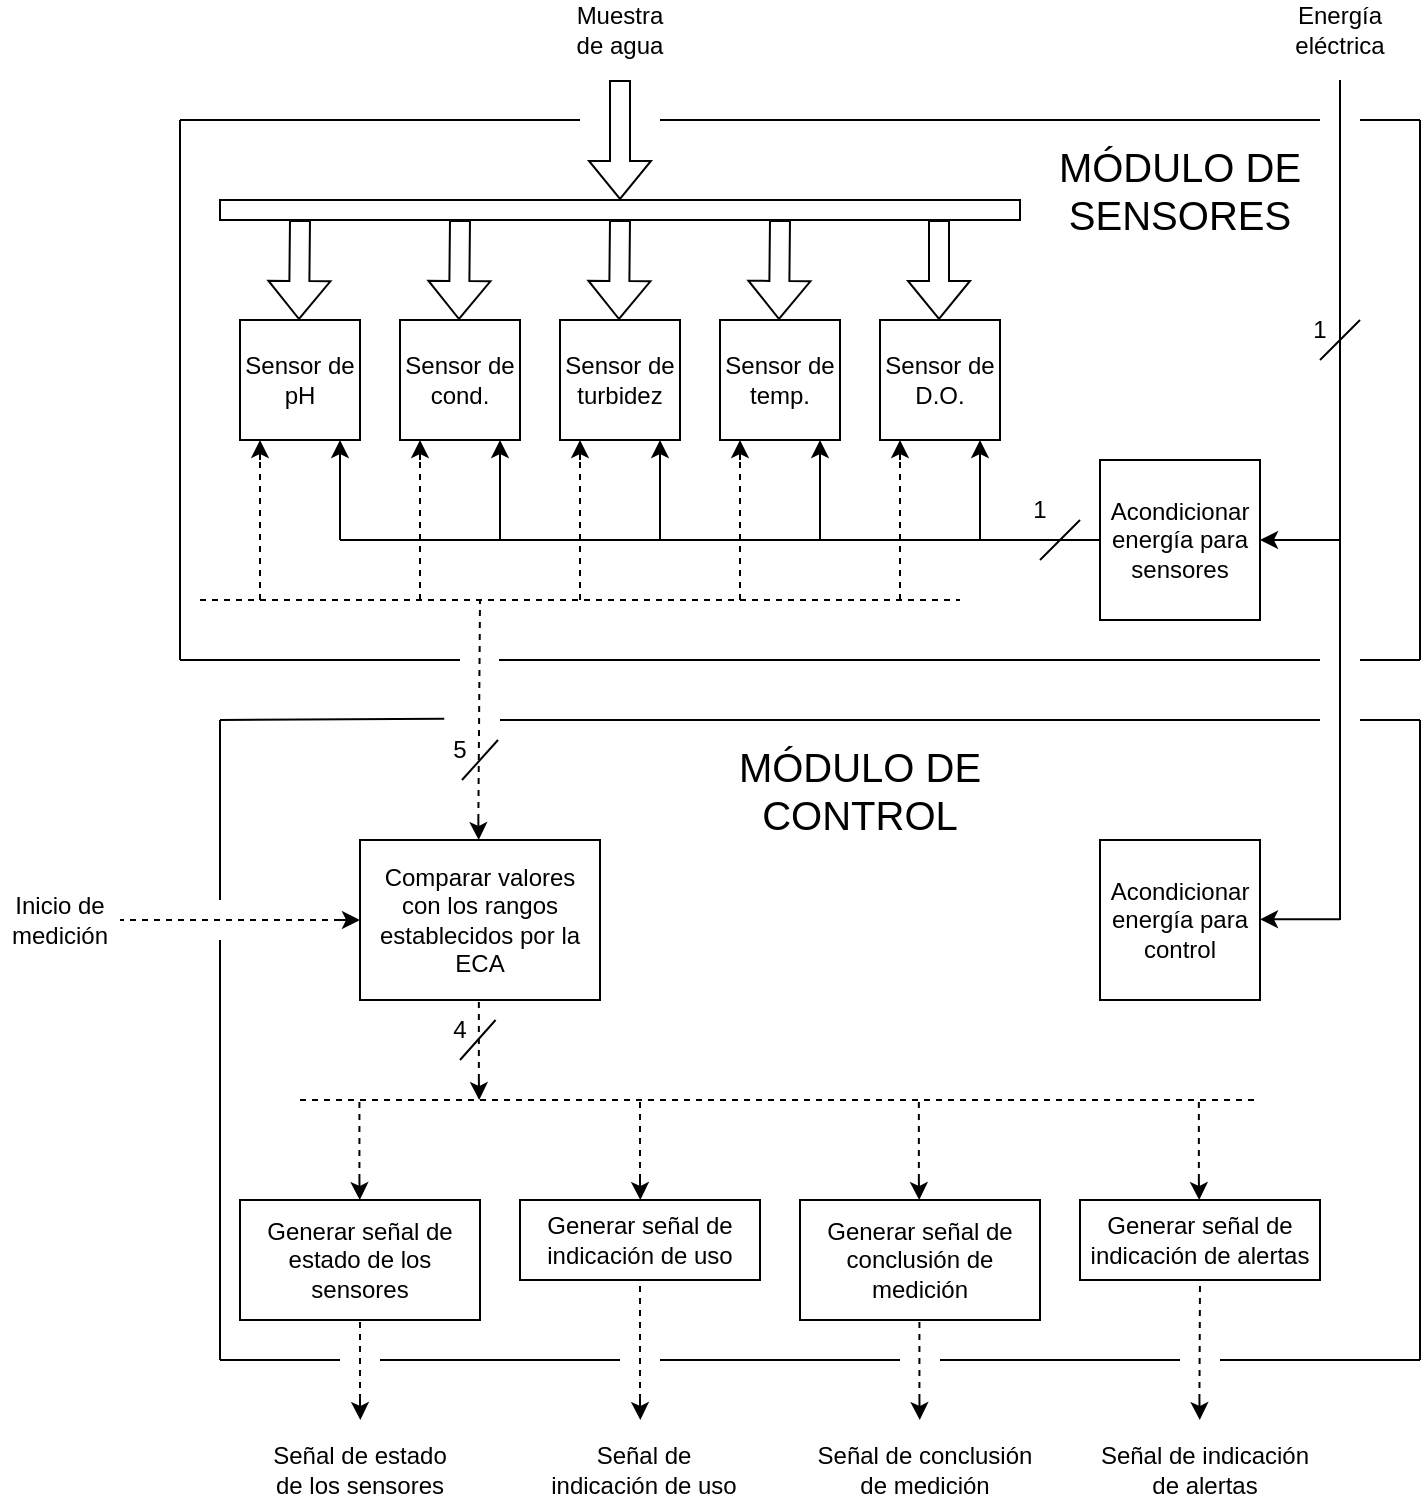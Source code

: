 <mxfile version="28.2.7">
  <diagram name="Página-1" id="l6WPucUEtAvaUsK3TU1e">
    <mxGraphModel dx="1182" dy="655" grid="1" gridSize="10" guides="1" tooltips="1" connect="1" arrows="1" fold="1" page="1" pageScale="1" pageWidth="827" pageHeight="1169" math="0" shadow="0">
      <root>
        <mxCell id="0" />
        <mxCell id="1" parent="0" />
        <mxCell id="EXkHcMcWP5yAgVn_Al8_-1" value="Sensor de pH" style="whiteSpace=wrap;html=1;aspect=fixed;" vertex="1" parent="1">
          <mxGeometry x="170" y="320" width="60" height="60" as="geometry" />
        </mxCell>
        <mxCell id="EXkHcMcWP5yAgVn_Al8_-2" value="Sensor de cond." style="whiteSpace=wrap;html=1;aspect=fixed;" vertex="1" parent="1">
          <mxGeometry x="250" y="320" width="60" height="60" as="geometry" />
        </mxCell>
        <mxCell id="EXkHcMcWP5yAgVn_Al8_-3" value="Sensor de turbidez" style="whiteSpace=wrap;html=1;aspect=fixed;" vertex="1" parent="1">
          <mxGeometry x="330" y="320" width="60" height="60" as="geometry" />
        </mxCell>
        <mxCell id="EXkHcMcWP5yAgVn_Al8_-4" value="Sensor de temp." style="whiteSpace=wrap;html=1;aspect=fixed;" vertex="1" parent="1">
          <mxGeometry x="410" y="320" width="60" height="60" as="geometry" />
        </mxCell>
        <mxCell id="EXkHcMcWP5yAgVn_Al8_-5" value="Sensor de D.O." style="whiteSpace=wrap;html=1;aspect=fixed;" vertex="1" parent="1">
          <mxGeometry x="490" y="320" width="60" height="60" as="geometry" />
        </mxCell>
        <mxCell id="EXkHcMcWP5yAgVn_Al8_-6" value="" style="shape=flexArrow;endArrow=classic;html=1;rounded=0;" edge="1" parent="1">
          <mxGeometry width="50" height="50" relative="1" as="geometry">
            <mxPoint x="200" y="270" as="sourcePoint" />
            <mxPoint x="199.5" y="320" as="targetPoint" />
          </mxGeometry>
        </mxCell>
        <mxCell id="EXkHcMcWP5yAgVn_Al8_-7" value="" style="shape=flexArrow;endArrow=classic;html=1;rounded=0;" edge="1" parent="1">
          <mxGeometry width="50" height="50" relative="1" as="geometry">
            <mxPoint x="280" y="270" as="sourcePoint" />
            <mxPoint x="279.5" y="320" as="targetPoint" />
          </mxGeometry>
        </mxCell>
        <mxCell id="EXkHcMcWP5yAgVn_Al8_-8" value="" style="shape=flexArrow;endArrow=classic;html=1;rounded=0;" edge="1" parent="1">
          <mxGeometry width="50" height="50" relative="1" as="geometry">
            <mxPoint x="360" y="270" as="sourcePoint" />
            <mxPoint x="359.5" y="320" as="targetPoint" />
          </mxGeometry>
        </mxCell>
        <mxCell id="EXkHcMcWP5yAgVn_Al8_-9" value="" style="shape=flexArrow;endArrow=classic;html=1;rounded=0;" edge="1" parent="1">
          <mxGeometry width="50" height="50" relative="1" as="geometry">
            <mxPoint x="440" y="270" as="sourcePoint" />
            <mxPoint x="439.5" y="320" as="targetPoint" />
          </mxGeometry>
        </mxCell>
        <mxCell id="EXkHcMcWP5yAgVn_Al8_-10" value="" style="shape=flexArrow;endArrow=classic;html=1;rounded=0;" edge="1" parent="1">
          <mxGeometry width="50" height="50" relative="1" as="geometry">
            <mxPoint x="519.5" y="270" as="sourcePoint" />
            <mxPoint x="519.5" y="320" as="targetPoint" />
          </mxGeometry>
        </mxCell>
        <mxCell id="EXkHcMcWP5yAgVn_Al8_-11" value="" style="rounded=0;whiteSpace=wrap;html=1;" vertex="1" parent="1">
          <mxGeometry x="160" y="260" width="400" height="10" as="geometry" />
        </mxCell>
        <mxCell id="EXkHcMcWP5yAgVn_Al8_-12" value="" style="endArrow=classic;html=1;rounded=0;" edge="1" parent="1">
          <mxGeometry width="50" height="50" relative="1" as="geometry">
            <mxPoint x="220" y="430" as="sourcePoint" />
            <mxPoint x="220" y="380" as="targetPoint" />
          </mxGeometry>
        </mxCell>
        <mxCell id="EXkHcMcWP5yAgVn_Al8_-13" value="" style="endArrow=classic;html=1;rounded=0;" edge="1" parent="1">
          <mxGeometry width="50" height="50" relative="1" as="geometry">
            <mxPoint x="300" y="430" as="sourcePoint" />
            <mxPoint x="300" y="380" as="targetPoint" />
          </mxGeometry>
        </mxCell>
        <mxCell id="EXkHcMcWP5yAgVn_Al8_-14" value="" style="endArrow=classic;html=1;rounded=0;" edge="1" parent="1">
          <mxGeometry width="50" height="50" relative="1" as="geometry">
            <mxPoint x="380" y="430" as="sourcePoint" />
            <mxPoint x="380" y="380" as="targetPoint" />
          </mxGeometry>
        </mxCell>
        <mxCell id="EXkHcMcWP5yAgVn_Al8_-15" value="" style="endArrow=classic;html=1;rounded=0;" edge="1" parent="1">
          <mxGeometry width="50" height="50" relative="1" as="geometry">
            <mxPoint x="460" y="430" as="sourcePoint" />
            <mxPoint x="460" y="380" as="targetPoint" />
          </mxGeometry>
        </mxCell>
        <mxCell id="EXkHcMcWP5yAgVn_Al8_-16" value="" style="endArrow=classic;html=1;rounded=0;" edge="1" parent="1">
          <mxGeometry width="50" height="50" relative="1" as="geometry">
            <mxPoint x="540" y="430" as="sourcePoint" />
            <mxPoint x="540" y="380" as="targetPoint" />
          </mxGeometry>
        </mxCell>
        <mxCell id="EXkHcMcWP5yAgVn_Al8_-17" value="Acondicionar energía para sensores" style="whiteSpace=wrap;html=1;aspect=fixed;" vertex="1" parent="1">
          <mxGeometry x="600" y="390" width="80" height="80" as="geometry" />
        </mxCell>
        <mxCell id="EXkHcMcWP5yAgVn_Al8_-19" value="" style="endArrow=none;html=1;rounded=0;entryX=0;entryY=0.5;entryDx=0;entryDy=0;" edge="1" parent="1" target="EXkHcMcWP5yAgVn_Al8_-17">
          <mxGeometry width="50" height="50" relative="1" as="geometry">
            <mxPoint x="220" y="430" as="sourcePoint" />
            <mxPoint x="430" y="500" as="targetPoint" />
          </mxGeometry>
        </mxCell>
        <mxCell id="EXkHcMcWP5yAgVn_Al8_-20" value="" style="endArrow=none;html=1;rounded=0;" edge="1" parent="1">
          <mxGeometry width="50" height="50" relative="1" as="geometry">
            <mxPoint x="570" y="440" as="sourcePoint" />
            <mxPoint x="590" y="420" as="targetPoint" />
          </mxGeometry>
        </mxCell>
        <mxCell id="EXkHcMcWP5yAgVn_Al8_-21" value="1" style="text;html=1;whiteSpace=wrap;strokeColor=none;fillColor=none;align=center;verticalAlign=middle;rounded=0;" vertex="1" parent="1">
          <mxGeometry x="540" y="400" width="60" height="30" as="geometry" />
        </mxCell>
        <mxCell id="EXkHcMcWP5yAgVn_Al8_-22" value="" style="endArrow=classic;html=1;rounded=0;" edge="1" parent="1">
          <mxGeometry width="50" height="50" relative="1" as="geometry">
            <mxPoint x="180" y="390" as="sourcePoint" />
            <mxPoint x="180" y="380" as="targetPoint" />
          </mxGeometry>
        </mxCell>
        <mxCell id="EXkHcMcWP5yAgVn_Al8_-24" value="" style="endArrow=classic;html=1;rounded=0;" edge="1" parent="1">
          <mxGeometry width="50" height="50" relative="1" as="geometry">
            <mxPoint x="260" y="390" as="sourcePoint" />
            <mxPoint x="260" y="380" as="targetPoint" />
          </mxGeometry>
        </mxCell>
        <mxCell id="EXkHcMcWP5yAgVn_Al8_-25" value="" style="endArrow=classic;html=1;rounded=0;" edge="1" parent="1">
          <mxGeometry width="50" height="50" relative="1" as="geometry">
            <mxPoint x="340" y="390" as="sourcePoint" />
            <mxPoint x="340" y="380" as="targetPoint" />
          </mxGeometry>
        </mxCell>
        <mxCell id="EXkHcMcWP5yAgVn_Al8_-26" value="" style="endArrow=classic;html=1;rounded=0;" edge="1" parent="1">
          <mxGeometry width="50" height="50" relative="1" as="geometry">
            <mxPoint x="420" y="390" as="sourcePoint" />
            <mxPoint x="420" y="380" as="targetPoint" />
          </mxGeometry>
        </mxCell>
        <mxCell id="EXkHcMcWP5yAgVn_Al8_-27" value="" style="endArrow=classic;html=1;rounded=0;" edge="1" parent="1">
          <mxGeometry width="50" height="50" relative="1" as="geometry">
            <mxPoint x="500" y="390" as="sourcePoint" />
            <mxPoint x="500" y="380" as="targetPoint" />
          </mxGeometry>
        </mxCell>
        <mxCell id="EXkHcMcWP5yAgVn_Al8_-28" value="" style="endArrow=none;dashed=1;html=1;rounded=0;" edge="1" parent="1">
          <mxGeometry width="50" height="50" relative="1" as="geometry">
            <mxPoint x="180" y="460" as="sourcePoint" />
            <mxPoint x="180" y="390" as="targetPoint" />
          </mxGeometry>
        </mxCell>
        <mxCell id="EXkHcMcWP5yAgVn_Al8_-30" value="" style="endArrow=none;dashed=1;html=1;rounded=0;" edge="1" parent="1">
          <mxGeometry width="50" height="50" relative="1" as="geometry">
            <mxPoint x="260" y="460" as="sourcePoint" />
            <mxPoint x="260" y="390" as="targetPoint" />
          </mxGeometry>
        </mxCell>
        <mxCell id="EXkHcMcWP5yAgVn_Al8_-31" value="" style="endArrow=none;dashed=1;html=1;rounded=0;" edge="1" parent="1">
          <mxGeometry width="50" height="50" relative="1" as="geometry">
            <mxPoint x="340" y="460" as="sourcePoint" />
            <mxPoint x="340" y="390" as="targetPoint" />
          </mxGeometry>
        </mxCell>
        <mxCell id="EXkHcMcWP5yAgVn_Al8_-32" value="" style="endArrow=none;dashed=1;html=1;rounded=0;" edge="1" parent="1">
          <mxGeometry width="50" height="50" relative="1" as="geometry">
            <mxPoint x="420" y="460" as="sourcePoint" />
            <mxPoint x="420" y="390" as="targetPoint" />
          </mxGeometry>
        </mxCell>
        <mxCell id="EXkHcMcWP5yAgVn_Al8_-33" value="" style="endArrow=none;dashed=1;html=1;rounded=0;" edge="1" parent="1">
          <mxGeometry width="50" height="50" relative="1" as="geometry">
            <mxPoint x="500" y="460" as="sourcePoint" />
            <mxPoint x="500" y="390" as="targetPoint" />
          </mxGeometry>
        </mxCell>
        <mxCell id="EXkHcMcWP5yAgVn_Al8_-34" value="" style="endArrow=none;dashed=1;html=1;rounded=0;" edge="1" parent="1">
          <mxGeometry width="50" height="50" relative="1" as="geometry">
            <mxPoint x="150" y="460" as="sourcePoint" />
            <mxPoint x="530" y="460" as="targetPoint" />
          </mxGeometry>
        </mxCell>
        <mxCell id="EXkHcMcWP5yAgVn_Al8_-36" value="&lt;div style=&quot;&quot;&gt;&lt;span style=&quot;background-color: transparent; color: light-dark(rgb(0, 0, 0), rgb(255, 255, 255));&quot;&gt;Comparar valores con los rangos establecidos por la ECA&lt;/span&gt;&lt;/div&gt;" style="rounded=0;whiteSpace=wrap;html=1;align=center;" vertex="1" parent="1">
          <mxGeometry x="230" y="580" width="120" height="80" as="geometry" />
        </mxCell>
        <mxCell id="EXkHcMcWP5yAgVn_Al8_-43" value="Generar señal de indicación de uso" style="rounded=0;whiteSpace=wrap;html=1;" vertex="1" parent="1">
          <mxGeometry x="310" y="760" width="120" height="40" as="geometry" />
        </mxCell>
        <mxCell id="EXkHcMcWP5yAgVn_Al8_-45" value="Generar señal de conclusión de medición" style="rounded=0;whiteSpace=wrap;html=1;" vertex="1" parent="1">
          <mxGeometry x="450" y="760" width="120" height="60" as="geometry" />
        </mxCell>
        <mxCell id="EXkHcMcWP5yAgVn_Al8_-46" value="Generar señal de indicación de alertas" style="rounded=0;whiteSpace=wrap;html=1;" vertex="1" parent="1">
          <mxGeometry x="590" y="760" width="120" height="40" as="geometry" />
        </mxCell>
        <mxCell id="EXkHcMcWP5yAgVn_Al8_-47" value="Generar señal de estado de los sensores" style="rounded=0;whiteSpace=wrap;html=1;" vertex="1" parent="1">
          <mxGeometry x="170" y="760" width="120" height="60" as="geometry" />
        </mxCell>
        <mxCell id="EXkHcMcWP5yAgVn_Al8_-69" value="4" style="text;html=1;whiteSpace=wrap;strokeColor=none;fillColor=none;align=center;verticalAlign=middle;rounded=0;" vertex="1" parent="1">
          <mxGeometry x="250" y="660" width="60" height="30" as="geometry" />
        </mxCell>
        <mxCell id="EXkHcMcWP5yAgVn_Al8_-70" value="" style="endArrow=none;html=1;rounded=0;entryX=0.815;entryY=1;entryDx=0;entryDy=0;entryPerimeter=0;" edge="1" parent="1">
          <mxGeometry width="50" height="50" relative="1" as="geometry">
            <mxPoint x="280" y="690" as="sourcePoint" />
            <mxPoint x="297.8" y="670" as="targetPoint" />
          </mxGeometry>
        </mxCell>
        <mxCell id="EXkHcMcWP5yAgVn_Al8_-81" value="" style="shape=flexArrow;endArrow=classic;html=1;rounded=0;entryX=0.5;entryY=0;entryDx=0;entryDy=0;" edge="1" parent="1" target="EXkHcMcWP5yAgVn_Al8_-11">
          <mxGeometry width="50" height="50" relative="1" as="geometry">
            <mxPoint x="360" y="200" as="sourcePoint" />
            <mxPoint x="400" y="410" as="targetPoint" />
          </mxGeometry>
        </mxCell>
        <mxCell id="EXkHcMcWP5yAgVn_Al8_-82" value="Muestra de agua" style="text;html=1;whiteSpace=wrap;strokeColor=none;fillColor=none;align=center;verticalAlign=middle;rounded=0;" vertex="1" parent="1">
          <mxGeometry x="330" y="160" width="60" height="30" as="geometry" />
        </mxCell>
        <mxCell id="EXkHcMcWP5yAgVn_Al8_-83" value="" style="endArrow=classic;html=1;rounded=0;entryX=1;entryY=0.5;entryDx=0;entryDy=0;" edge="1" parent="1" target="EXkHcMcWP5yAgVn_Al8_-17">
          <mxGeometry width="50" height="50" relative="1" as="geometry">
            <mxPoint x="720" y="430" as="sourcePoint" />
            <mxPoint x="680" y="435.0" as="targetPoint" />
          </mxGeometry>
        </mxCell>
        <mxCell id="EXkHcMcWP5yAgVn_Al8_-84" value="Energía eléctrica" style="text;html=1;whiteSpace=wrap;strokeColor=none;fillColor=none;align=center;verticalAlign=middle;rounded=0;" vertex="1" parent="1">
          <mxGeometry x="690" y="160" width="60" height="30" as="geometry" />
        </mxCell>
        <mxCell id="EXkHcMcWP5yAgVn_Al8_-86" value="Acondicionar energía para control" style="whiteSpace=wrap;html=1;aspect=fixed;" vertex="1" parent="1">
          <mxGeometry x="600" y="580" width="80" height="80" as="geometry" />
        </mxCell>
        <mxCell id="EXkHcMcWP5yAgVn_Al8_-88" value="" style="endArrow=none;html=1;rounded=0;" edge="1" parent="1">
          <mxGeometry width="50" height="50" relative="1" as="geometry">
            <mxPoint x="720" y="620" as="sourcePoint" />
            <mxPoint x="720" y="200" as="targetPoint" />
          </mxGeometry>
        </mxCell>
        <mxCell id="EXkHcMcWP5yAgVn_Al8_-98" value="" style="endArrow=classic;html=1;rounded=0;" edge="1" parent="1">
          <mxGeometry width="50" height="50" relative="1" as="geometry">
            <mxPoint x="229.71" y="750" as="sourcePoint" />
            <mxPoint x="229.88" y="760" as="targetPoint" />
          </mxGeometry>
        </mxCell>
        <mxCell id="EXkHcMcWP5yAgVn_Al8_-99" value="" style="endArrow=none;dashed=1;html=1;rounded=0;" edge="1" parent="1">
          <mxGeometry width="50" height="50" relative="1" as="geometry">
            <mxPoint x="229.71" y="750" as="sourcePoint" />
            <mxPoint x="229.71" y="710" as="targetPoint" />
          </mxGeometry>
        </mxCell>
        <mxCell id="EXkHcMcWP5yAgVn_Al8_-100" value="" style="endArrow=classic;html=1;rounded=0;" edge="1" parent="1">
          <mxGeometry width="50" height="50" relative="1" as="geometry">
            <mxPoint x="370" y="750" as="sourcePoint" />
            <mxPoint x="370.17" y="760" as="targetPoint" />
          </mxGeometry>
        </mxCell>
        <mxCell id="EXkHcMcWP5yAgVn_Al8_-101" value="" style="endArrow=none;dashed=1;html=1;rounded=0;" edge="1" parent="1">
          <mxGeometry width="50" height="50" relative="1" as="geometry">
            <mxPoint x="370" y="750" as="sourcePoint" />
            <mxPoint x="370" y="710" as="targetPoint" />
          </mxGeometry>
        </mxCell>
        <mxCell id="EXkHcMcWP5yAgVn_Al8_-102" value="" style="endArrow=classic;html=1;rounded=0;" edge="1" parent="1">
          <mxGeometry width="50" height="50" relative="1" as="geometry">
            <mxPoint x="509.43" y="750" as="sourcePoint" />
            <mxPoint x="509.6" y="760" as="targetPoint" />
          </mxGeometry>
        </mxCell>
        <mxCell id="EXkHcMcWP5yAgVn_Al8_-103" value="" style="endArrow=none;dashed=1;html=1;rounded=0;" edge="1" parent="1">
          <mxGeometry width="50" height="50" relative="1" as="geometry">
            <mxPoint x="509.43" y="750" as="sourcePoint" />
            <mxPoint x="509.43" y="710" as="targetPoint" />
          </mxGeometry>
        </mxCell>
        <mxCell id="EXkHcMcWP5yAgVn_Al8_-104" value="" style="endArrow=classic;html=1;rounded=0;" edge="1" parent="1">
          <mxGeometry width="50" height="50" relative="1" as="geometry">
            <mxPoint x="649.43" y="750" as="sourcePoint" />
            <mxPoint x="649.6" y="760" as="targetPoint" />
          </mxGeometry>
        </mxCell>
        <mxCell id="EXkHcMcWP5yAgVn_Al8_-105" value="" style="endArrow=none;dashed=1;html=1;rounded=0;" edge="1" parent="1">
          <mxGeometry width="50" height="50" relative="1" as="geometry">
            <mxPoint x="649.43" y="750" as="sourcePoint" />
            <mxPoint x="649.43" y="710" as="targetPoint" />
          </mxGeometry>
        </mxCell>
        <mxCell id="EXkHcMcWP5yAgVn_Al8_-106" value="" style="endArrow=none;dashed=1;html=1;rounded=0;" edge="1" parent="1">
          <mxGeometry width="50" height="50" relative="1" as="geometry">
            <mxPoint x="200" y="710" as="sourcePoint" />
            <mxPoint x="680" y="710" as="targetPoint" />
          </mxGeometry>
        </mxCell>
        <mxCell id="EXkHcMcWP5yAgVn_Al8_-107" value="" style="endArrow=classic;html=1;rounded=0;" edge="1" parent="1">
          <mxGeometry width="50" height="50" relative="1" as="geometry">
            <mxPoint x="289.43" y="700" as="sourcePoint" />
            <mxPoint x="289.6" y="710" as="targetPoint" />
          </mxGeometry>
        </mxCell>
        <mxCell id="EXkHcMcWP5yAgVn_Al8_-108" value="" style="endArrow=none;dashed=1;html=1;rounded=0;" edge="1" parent="1">
          <mxGeometry width="50" height="50" relative="1" as="geometry">
            <mxPoint x="289.43" y="700" as="sourcePoint" />
            <mxPoint x="289.43" y="660" as="targetPoint" />
          </mxGeometry>
        </mxCell>
        <mxCell id="EXkHcMcWP5yAgVn_Al8_-111" value="" style="endArrow=classic;html=1;rounded=0;" edge="1" parent="1">
          <mxGeometry width="50" height="50" relative="1" as="geometry">
            <mxPoint x="289.17" y="570" as="sourcePoint" />
            <mxPoint x="289.34" y="580" as="targetPoint" />
          </mxGeometry>
        </mxCell>
        <mxCell id="EXkHcMcWP5yAgVn_Al8_-112" value="" style="endArrow=none;dashed=1;html=1;rounded=0;" edge="1" parent="1">
          <mxGeometry width="50" height="50" relative="1" as="geometry">
            <mxPoint x="289.17" y="570" as="sourcePoint" />
            <mxPoint x="290" y="460" as="targetPoint" />
          </mxGeometry>
        </mxCell>
        <mxCell id="EXkHcMcWP5yAgVn_Al8_-114" value="" style="endArrow=classic;html=1;rounded=0;entryX=1;entryY=0.5;entryDx=0;entryDy=0;" edge="1" parent="1">
          <mxGeometry width="50" height="50" relative="1" as="geometry">
            <mxPoint x="720" y="619.66" as="sourcePoint" />
            <mxPoint x="680" y="619.66" as="targetPoint" />
          </mxGeometry>
        </mxCell>
        <mxCell id="EXkHcMcWP5yAgVn_Al8_-115" value="" style="endArrow=none;html=1;rounded=0;" edge="1" parent="1">
          <mxGeometry width="50" height="50" relative="1" as="geometry">
            <mxPoint x="281" y="550" as="sourcePoint" />
            <mxPoint x="299" y="530" as="targetPoint" />
          </mxGeometry>
        </mxCell>
        <mxCell id="EXkHcMcWP5yAgVn_Al8_-117" value="5" style="text;html=1;whiteSpace=wrap;strokeColor=none;fillColor=none;align=center;verticalAlign=middle;rounded=0;" vertex="1" parent="1">
          <mxGeometry x="250" y="520" width="60" height="30" as="geometry" />
        </mxCell>
        <mxCell id="EXkHcMcWP5yAgVn_Al8_-118" value="" style="endArrow=none;html=1;rounded=0;" edge="1" parent="1">
          <mxGeometry width="50" height="50" relative="1" as="geometry">
            <mxPoint x="710" y="340" as="sourcePoint" />
            <mxPoint x="730" y="320" as="targetPoint" />
          </mxGeometry>
        </mxCell>
        <mxCell id="EXkHcMcWP5yAgVn_Al8_-119" value="1" style="text;html=1;whiteSpace=wrap;strokeColor=none;fillColor=none;align=center;verticalAlign=middle;rounded=0;" vertex="1" parent="1">
          <mxGeometry x="680" y="310" width="60" height="30" as="geometry" />
        </mxCell>
        <mxCell id="EXkHcMcWP5yAgVn_Al8_-120" value="" style="endArrow=classic;html=1;rounded=0;" edge="1" parent="1">
          <mxGeometry width="50" height="50" relative="1" as="geometry">
            <mxPoint x="230" y="860" as="sourcePoint" />
            <mxPoint x="230.17" y="870" as="targetPoint" />
          </mxGeometry>
        </mxCell>
        <mxCell id="EXkHcMcWP5yAgVn_Al8_-121" value="" style="endArrow=none;dashed=1;html=1;rounded=0;" edge="1" parent="1">
          <mxGeometry width="50" height="50" relative="1" as="geometry">
            <mxPoint x="230" y="860" as="sourcePoint" />
            <mxPoint x="230" y="820" as="targetPoint" />
          </mxGeometry>
        </mxCell>
        <mxCell id="EXkHcMcWP5yAgVn_Al8_-124" value="" style="endArrow=classic;html=1;rounded=0;" edge="1" parent="1">
          <mxGeometry width="50" height="50" relative="1" as="geometry">
            <mxPoint x="370" y="860" as="sourcePoint" />
            <mxPoint x="370.17" y="870" as="targetPoint" />
          </mxGeometry>
        </mxCell>
        <mxCell id="EXkHcMcWP5yAgVn_Al8_-125" value="" style="endArrow=none;dashed=1;html=1;rounded=0;entryX=0.5;entryY=1;entryDx=0;entryDy=0;" edge="1" parent="1" target="EXkHcMcWP5yAgVn_Al8_-43">
          <mxGeometry width="50" height="50" relative="1" as="geometry">
            <mxPoint x="370" y="860" as="sourcePoint" />
            <mxPoint x="370" y="820" as="targetPoint" />
          </mxGeometry>
        </mxCell>
        <mxCell id="EXkHcMcWP5yAgVn_Al8_-126" value="" style="endArrow=classic;html=1;rounded=0;" edge="1" parent="1">
          <mxGeometry width="50" height="50" relative="1" as="geometry">
            <mxPoint x="509.71" y="860" as="sourcePoint" />
            <mxPoint x="509.88" y="870" as="targetPoint" />
          </mxGeometry>
        </mxCell>
        <mxCell id="EXkHcMcWP5yAgVn_Al8_-127" value="" style="endArrow=none;dashed=1;html=1;rounded=0;" edge="1" parent="1">
          <mxGeometry width="50" height="50" relative="1" as="geometry">
            <mxPoint x="509.71" y="860" as="sourcePoint" />
            <mxPoint x="509.71" y="820" as="targetPoint" />
          </mxGeometry>
        </mxCell>
        <mxCell id="EXkHcMcWP5yAgVn_Al8_-128" value="" style="endArrow=classic;html=1;rounded=0;" edge="1" parent="1">
          <mxGeometry width="50" height="50" relative="1" as="geometry">
            <mxPoint x="649.71" y="860" as="sourcePoint" />
            <mxPoint x="649.88" y="870" as="targetPoint" />
          </mxGeometry>
        </mxCell>
        <mxCell id="EXkHcMcWP5yAgVn_Al8_-129" value="" style="endArrow=none;dashed=1;html=1;rounded=0;entryX=0.5;entryY=1;entryDx=0;entryDy=0;" edge="1" parent="1" target="EXkHcMcWP5yAgVn_Al8_-46">
          <mxGeometry width="50" height="50" relative="1" as="geometry">
            <mxPoint x="649.71" y="860" as="sourcePoint" />
            <mxPoint x="649.71" y="820" as="targetPoint" />
          </mxGeometry>
        </mxCell>
        <mxCell id="EXkHcMcWP5yAgVn_Al8_-130" value="" style="endArrow=classic;html=1;rounded=0;entryX=0;entryY=0.5;entryDx=0;entryDy=0;" edge="1" parent="1" target="EXkHcMcWP5yAgVn_Al8_-36">
          <mxGeometry width="50" height="50" relative="1" as="geometry">
            <mxPoint x="220" y="620" as="sourcePoint" />
            <mxPoint x="500" y="580" as="targetPoint" />
          </mxGeometry>
        </mxCell>
        <mxCell id="EXkHcMcWP5yAgVn_Al8_-131" value="" style="endArrow=none;dashed=1;html=1;rounded=0;entryX=1;entryY=0.5;entryDx=0;entryDy=0;" edge="1" parent="1" target="EXkHcMcWP5yAgVn_Al8_-132">
          <mxGeometry width="50" height="50" relative="1" as="geometry">
            <mxPoint x="220" y="620" as="sourcePoint" />
            <mxPoint x="140" y="620" as="targetPoint" />
          </mxGeometry>
        </mxCell>
        <mxCell id="EXkHcMcWP5yAgVn_Al8_-132" value="Inicio de medición" style="text;html=1;whiteSpace=wrap;strokeColor=none;fillColor=none;align=center;verticalAlign=middle;rounded=0;" vertex="1" parent="1">
          <mxGeometry x="50" y="605" width="60" height="30" as="geometry" />
        </mxCell>
        <mxCell id="EXkHcMcWP5yAgVn_Al8_-135" value="Señal de estado de los sensores" style="text;html=1;whiteSpace=wrap;strokeColor=none;fillColor=none;align=center;verticalAlign=middle;rounded=0;" vertex="1" parent="1">
          <mxGeometry x="185" y="880" width="90" height="30" as="geometry" />
        </mxCell>
        <mxCell id="EXkHcMcWP5yAgVn_Al8_-137" value="Señal de indicación de uso" style="text;html=1;whiteSpace=wrap;strokeColor=none;fillColor=none;align=center;verticalAlign=middle;rounded=0;" vertex="1" parent="1">
          <mxGeometry x="324" y="880" width="96" height="30" as="geometry" />
        </mxCell>
        <mxCell id="EXkHcMcWP5yAgVn_Al8_-138" value="Señal de conclusión de medición" style="text;html=1;whiteSpace=wrap;strokeColor=none;fillColor=none;align=center;verticalAlign=middle;rounded=0;" vertex="1" parent="1">
          <mxGeometry x="455" y="880" width="115" height="30" as="geometry" />
        </mxCell>
        <mxCell id="EXkHcMcWP5yAgVn_Al8_-139" value="Señal de indicación de alertas" style="text;html=1;whiteSpace=wrap;strokeColor=none;fillColor=none;align=center;verticalAlign=middle;rounded=0;" vertex="1" parent="1">
          <mxGeometry x="595" y="880" width="115" height="30" as="geometry" />
        </mxCell>
        <mxCell id="EXkHcMcWP5yAgVn_Al8_-142" value="" style="endArrow=none;html=1;rounded=0;" edge="1" parent="1">
          <mxGeometry width="50" height="50" relative="1" as="geometry">
            <mxPoint x="160" y="840" as="sourcePoint" />
            <mxPoint x="220" y="840" as="targetPoint" />
          </mxGeometry>
        </mxCell>
        <mxCell id="EXkHcMcWP5yAgVn_Al8_-143" value="" style="endArrow=none;html=1;rounded=0;" edge="1" parent="1">
          <mxGeometry width="50" height="50" relative="1" as="geometry">
            <mxPoint x="160" y="630" as="sourcePoint" />
            <mxPoint x="160" y="840" as="targetPoint" />
          </mxGeometry>
        </mxCell>
        <mxCell id="EXkHcMcWP5yAgVn_Al8_-144" value="" style="endArrow=none;html=1;rounded=0;" edge="1" parent="1">
          <mxGeometry width="50" height="50" relative="1" as="geometry">
            <mxPoint x="300" y="520" as="sourcePoint" />
            <mxPoint x="710" y="520" as="targetPoint" />
          </mxGeometry>
        </mxCell>
        <mxCell id="EXkHcMcWP5yAgVn_Al8_-145" value="" style="endArrow=none;html=1;rounded=0;" edge="1" parent="1">
          <mxGeometry width="50" height="50" relative="1" as="geometry">
            <mxPoint x="760" y="520" as="sourcePoint" />
            <mxPoint x="760" y="840" as="targetPoint" />
          </mxGeometry>
        </mxCell>
        <mxCell id="EXkHcMcWP5yAgVn_Al8_-146" value="" style="endArrow=none;html=1;rounded=0;" edge="1" parent="1">
          <mxGeometry width="50" height="50" relative="1" as="geometry">
            <mxPoint x="730" y="520" as="sourcePoint" />
            <mxPoint x="760" y="520" as="targetPoint" />
          </mxGeometry>
        </mxCell>
        <mxCell id="EXkHcMcWP5yAgVn_Al8_-147" value="" style="endArrow=none;html=1;rounded=0;entryX=0.369;entryY=-0.022;entryDx=0;entryDy=0;entryPerimeter=0;" edge="1" parent="1" target="EXkHcMcWP5yAgVn_Al8_-117">
          <mxGeometry width="50" height="50" relative="1" as="geometry">
            <mxPoint x="160" y="520" as="sourcePoint" />
            <mxPoint x="190" y="520" as="targetPoint" />
          </mxGeometry>
        </mxCell>
        <mxCell id="EXkHcMcWP5yAgVn_Al8_-148" value="" style="endArrow=none;html=1;rounded=0;" edge="1" parent="1">
          <mxGeometry width="50" height="50" relative="1" as="geometry">
            <mxPoint x="160" y="520" as="sourcePoint" />
            <mxPoint x="160" y="610" as="targetPoint" />
          </mxGeometry>
        </mxCell>
        <mxCell id="EXkHcMcWP5yAgVn_Al8_-149" value="" style="endArrow=none;html=1;rounded=0;" edge="1" parent="1">
          <mxGeometry width="50" height="50" relative="1" as="geometry">
            <mxPoint x="240" y="840" as="sourcePoint" />
            <mxPoint x="360" y="840" as="targetPoint" />
          </mxGeometry>
        </mxCell>
        <mxCell id="EXkHcMcWP5yAgVn_Al8_-150" value="" style="endArrow=none;html=1;rounded=0;" edge="1" parent="1">
          <mxGeometry width="50" height="50" relative="1" as="geometry">
            <mxPoint x="380" y="840" as="sourcePoint" />
            <mxPoint x="500" y="840" as="targetPoint" />
          </mxGeometry>
        </mxCell>
        <mxCell id="EXkHcMcWP5yAgVn_Al8_-151" value="" style="endArrow=none;html=1;rounded=0;" edge="1" parent="1">
          <mxGeometry width="50" height="50" relative="1" as="geometry">
            <mxPoint x="520" y="840" as="sourcePoint" />
            <mxPoint x="640" y="840" as="targetPoint" />
          </mxGeometry>
        </mxCell>
        <mxCell id="EXkHcMcWP5yAgVn_Al8_-152" value="" style="endArrow=none;html=1;rounded=0;" edge="1" parent="1">
          <mxGeometry width="50" height="50" relative="1" as="geometry">
            <mxPoint x="660" y="840" as="sourcePoint" />
            <mxPoint x="760" y="840" as="targetPoint" />
          </mxGeometry>
        </mxCell>
        <mxCell id="EXkHcMcWP5yAgVn_Al8_-153" value="" style="endArrow=none;html=1;rounded=0;" edge="1" parent="1">
          <mxGeometry width="50" height="50" relative="1" as="geometry">
            <mxPoint x="140" y="490" as="sourcePoint" />
            <mxPoint x="280" y="490" as="targetPoint" />
          </mxGeometry>
        </mxCell>
        <mxCell id="EXkHcMcWP5yAgVn_Al8_-154" value="" style="endArrow=none;html=1;rounded=0;" edge="1" parent="1">
          <mxGeometry width="50" height="50" relative="1" as="geometry">
            <mxPoint x="299.5" y="490" as="sourcePoint" />
            <mxPoint x="710" y="490" as="targetPoint" />
          </mxGeometry>
        </mxCell>
        <mxCell id="EXkHcMcWP5yAgVn_Al8_-155" value="" style="endArrow=none;html=1;rounded=0;" edge="1" parent="1">
          <mxGeometry width="50" height="50" relative="1" as="geometry">
            <mxPoint x="140" y="220" as="sourcePoint" />
            <mxPoint x="140" y="490" as="targetPoint" />
          </mxGeometry>
        </mxCell>
        <mxCell id="EXkHcMcWP5yAgVn_Al8_-156" value="" style="endArrow=none;html=1;rounded=0;" edge="1" parent="1">
          <mxGeometry width="50" height="50" relative="1" as="geometry">
            <mxPoint x="140" y="220" as="sourcePoint" />
            <mxPoint x="340" y="220" as="targetPoint" />
          </mxGeometry>
        </mxCell>
        <mxCell id="EXkHcMcWP5yAgVn_Al8_-157" value="" style="endArrow=none;html=1;rounded=0;" edge="1" parent="1">
          <mxGeometry width="50" height="50" relative="1" as="geometry">
            <mxPoint x="380" y="220" as="sourcePoint" />
            <mxPoint x="710" y="220" as="targetPoint" />
          </mxGeometry>
        </mxCell>
        <mxCell id="EXkHcMcWP5yAgVn_Al8_-158" value="" style="endArrow=none;html=1;rounded=0;" edge="1" parent="1">
          <mxGeometry width="50" height="50" relative="1" as="geometry">
            <mxPoint x="730" y="490" as="sourcePoint" />
            <mxPoint x="760" y="490" as="targetPoint" />
          </mxGeometry>
        </mxCell>
        <mxCell id="EXkHcMcWP5yAgVn_Al8_-159" value="" style="endArrow=none;html=1;rounded=0;" edge="1" parent="1">
          <mxGeometry width="50" height="50" relative="1" as="geometry">
            <mxPoint x="730" y="220" as="sourcePoint" />
            <mxPoint x="760" y="220" as="targetPoint" />
          </mxGeometry>
        </mxCell>
        <mxCell id="EXkHcMcWP5yAgVn_Al8_-160" value="" style="endArrow=none;html=1;rounded=0;" edge="1" parent="1">
          <mxGeometry width="50" height="50" relative="1" as="geometry">
            <mxPoint x="760" y="220" as="sourcePoint" />
            <mxPoint x="760" y="490" as="targetPoint" />
          </mxGeometry>
        </mxCell>
        <mxCell id="EXkHcMcWP5yAgVn_Al8_-161" value="&lt;font style=&quot;font-size: 20px;&quot;&gt;MÓDULO DE SENSORES&lt;/font&gt;" style="text;html=1;whiteSpace=wrap;strokeColor=none;fillColor=none;align=center;verticalAlign=middle;rounded=0;" vertex="1" parent="1">
          <mxGeometry x="570" y="240" width="140" height="30" as="geometry" />
        </mxCell>
        <mxCell id="EXkHcMcWP5yAgVn_Al8_-162" value="&lt;font style=&quot;font-size: 20px;&quot;&gt;MÓDULO DE CONTROL&lt;/font&gt;" style="text;html=1;whiteSpace=wrap;strokeColor=none;fillColor=none;align=center;verticalAlign=middle;rounded=0;" vertex="1" parent="1">
          <mxGeometry x="410" y="540" width="140" height="30" as="geometry" />
        </mxCell>
      </root>
    </mxGraphModel>
  </diagram>
</mxfile>
